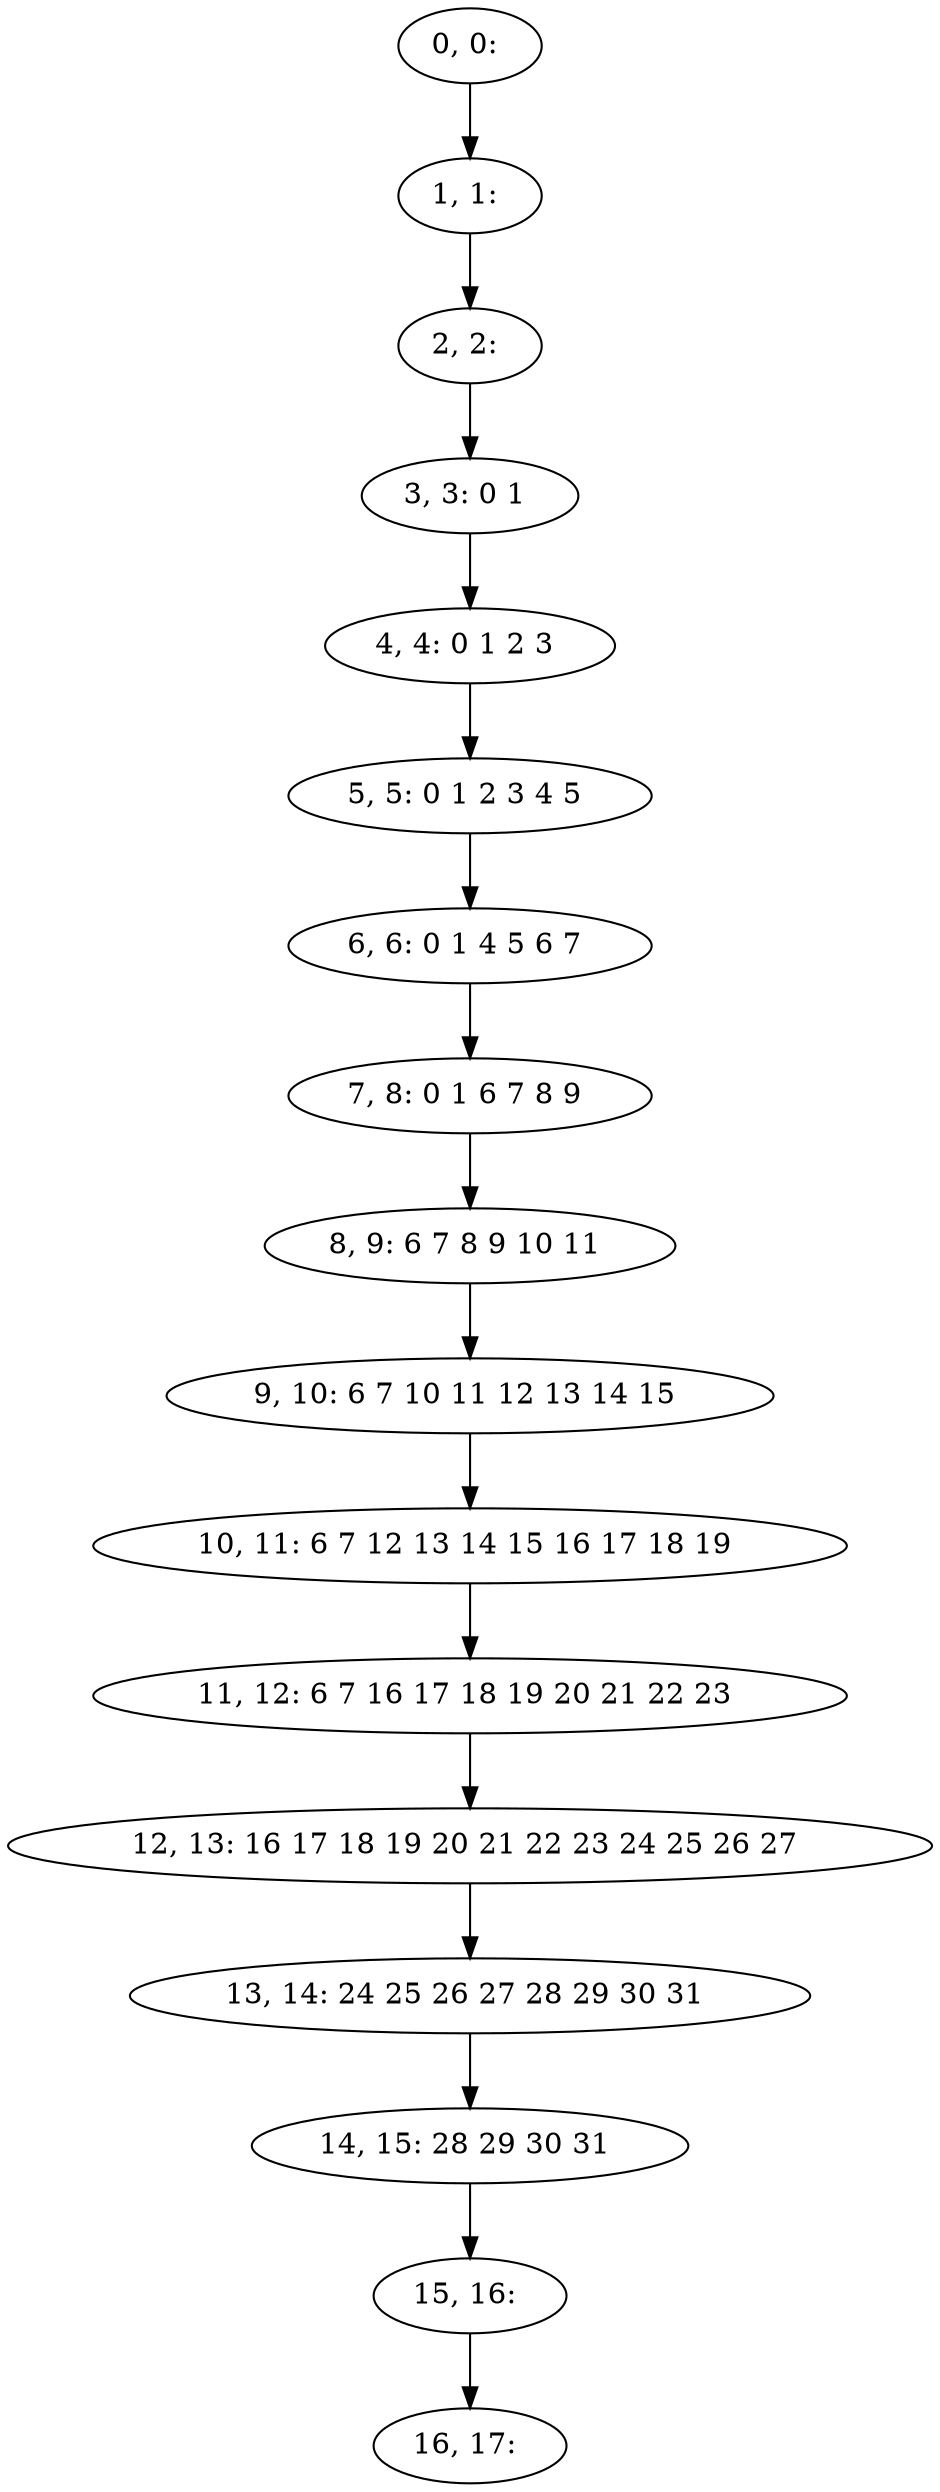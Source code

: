 digraph G {
0[label="0, 0: "];
1[label="1, 1: "];
2[label="2, 2: "];
3[label="3, 3: 0 1 "];
4[label="4, 4: 0 1 2 3 "];
5[label="5, 5: 0 1 2 3 4 5 "];
6[label="6, 6: 0 1 4 5 6 7 "];
7[label="7, 8: 0 1 6 7 8 9 "];
8[label="8, 9: 6 7 8 9 10 11 "];
9[label="9, 10: 6 7 10 11 12 13 14 15 "];
10[label="10, 11: 6 7 12 13 14 15 16 17 18 19 "];
11[label="11, 12: 6 7 16 17 18 19 20 21 22 23 "];
12[label="12, 13: 16 17 18 19 20 21 22 23 24 25 26 27 "];
13[label="13, 14: 24 25 26 27 28 29 30 31 "];
14[label="14, 15: 28 29 30 31 "];
15[label="15, 16: "];
16[label="16, 17: "];
0->1 ;
1->2 ;
2->3 ;
3->4 ;
4->5 ;
5->6 ;
6->7 ;
7->8 ;
8->9 ;
9->10 ;
10->11 ;
11->12 ;
12->13 ;
13->14 ;
14->15 ;
15->16 ;
}
